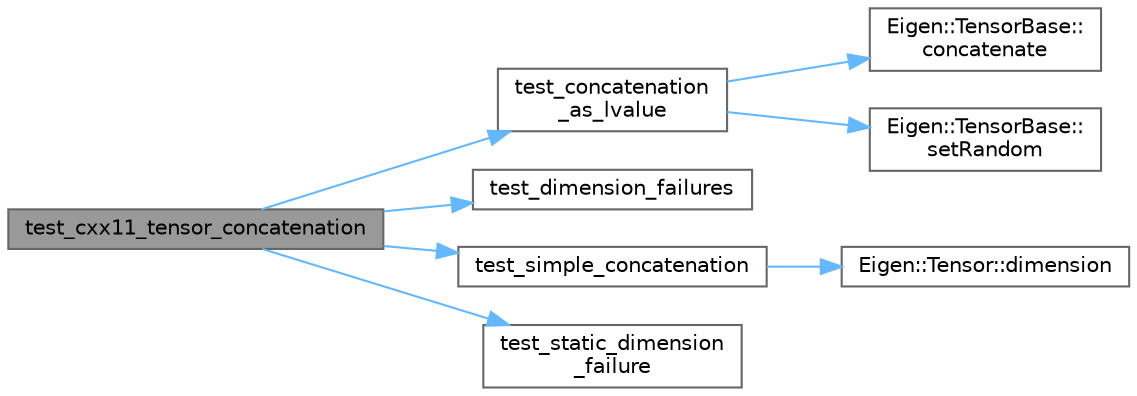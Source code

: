 digraph "test_cxx11_tensor_concatenation"
{
 // LATEX_PDF_SIZE
  bgcolor="transparent";
  edge [fontname=Helvetica,fontsize=10,labelfontname=Helvetica,labelfontsize=10];
  node [fontname=Helvetica,fontsize=10,shape=box,height=0.2,width=0.4];
  rankdir="LR";
  Node1 [id="Node000001",label="test_cxx11_tensor_concatenation",height=0.2,width=0.4,color="gray40", fillcolor="grey60", style="filled", fontcolor="black",tooltip=" "];
  Node1 -> Node2 [id="edge1_Node000001_Node000002",color="steelblue1",style="solid",tooltip=" "];
  Node2 [id="Node000002",label="test_concatenation\l_as_lvalue",height=0.2,width=0.4,color="grey40", fillcolor="white", style="filled",URL="$cxx11__tensor__concatenation_8cpp.html#a7d3a4124e0cbc2edc3d5b94ab462f492",tooltip=" "];
  Node2 -> Node3 [id="edge2_Node000002_Node000003",color="steelblue1",style="solid",tooltip=" "];
  Node3 [id="Node000003",label="Eigen::TensorBase::\lconcatenate",height=0.2,width=0.4,color="grey40", fillcolor="white", style="filled",URL="$class_eigen_1_1_tensor_base.html#a576a1ba07c84c1b6801b75a243c63467",tooltip=" "];
  Node2 -> Node4 [id="edge3_Node000002_Node000004",color="steelblue1",style="solid",tooltip=" "];
  Node4 [id="Node000004",label="Eigen::TensorBase::\lsetRandom",height=0.2,width=0.4,color="grey40", fillcolor="white", style="filled",URL="$class_eigen_1_1_tensor_base.html#afdc88de9b71bae20bb0b59e261e9a6a4",tooltip=" "];
  Node1 -> Node5 [id="edge4_Node000001_Node000005",color="steelblue1",style="solid",tooltip=" "];
  Node5 [id="Node000005",label="test_dimension_failures",height=0.2,width=0.4,color="grey40", fillcolor="white", style="filled",URL="$cxx11__tensor__concatenation_8cpp.html#a2620247eb2aeb4fd0cace5414f12e1ae",tooltip=" "];
  Node1 -> Node6 [id="edge5_Node000001_Node000006",color="steelblue1",style="solid",tooltip=" "];
  Node6 [id="Node000006",label="test_simple_concatenation",height=0.2,width=0.4,color="grey40", fillcolor="white", style="filled",URL="$cxx11__tensor__concatenation_8cpp.html#abf2c55330fcc205dcf504338bc97db12",tooltip=" "];
  Node6 -> Node7 [id="edge6_Node000006_Node000007",color="steelblue1",style="solid",tooltip=" "];
  Node7 [id="Node000007",label="Eigen::Tensor::dimension",height=0.2,width=0.4,color="grey40", fillcolor="white", style="filled",URL="$class_eigen_1_1_tensor.html#ac0a1bb6142d4e5c4d15ba25beccb26a5",tooltip=" "];
  Node1 -> Node8 [id="edge7_Node000001_Node000008",color="steelblue1",style="solid",tooltip=" "];
  Node8 [id="Node000008",label="test_static_dimension\l_failure",height=0.2,width=0.4,color="grey40", fillcolor="white", style="filled",URL="$cxx11__tensor__concatenation_8cpp.html#a45240121f013713b480900b4d25e43f3",tooltip=" "];
}
